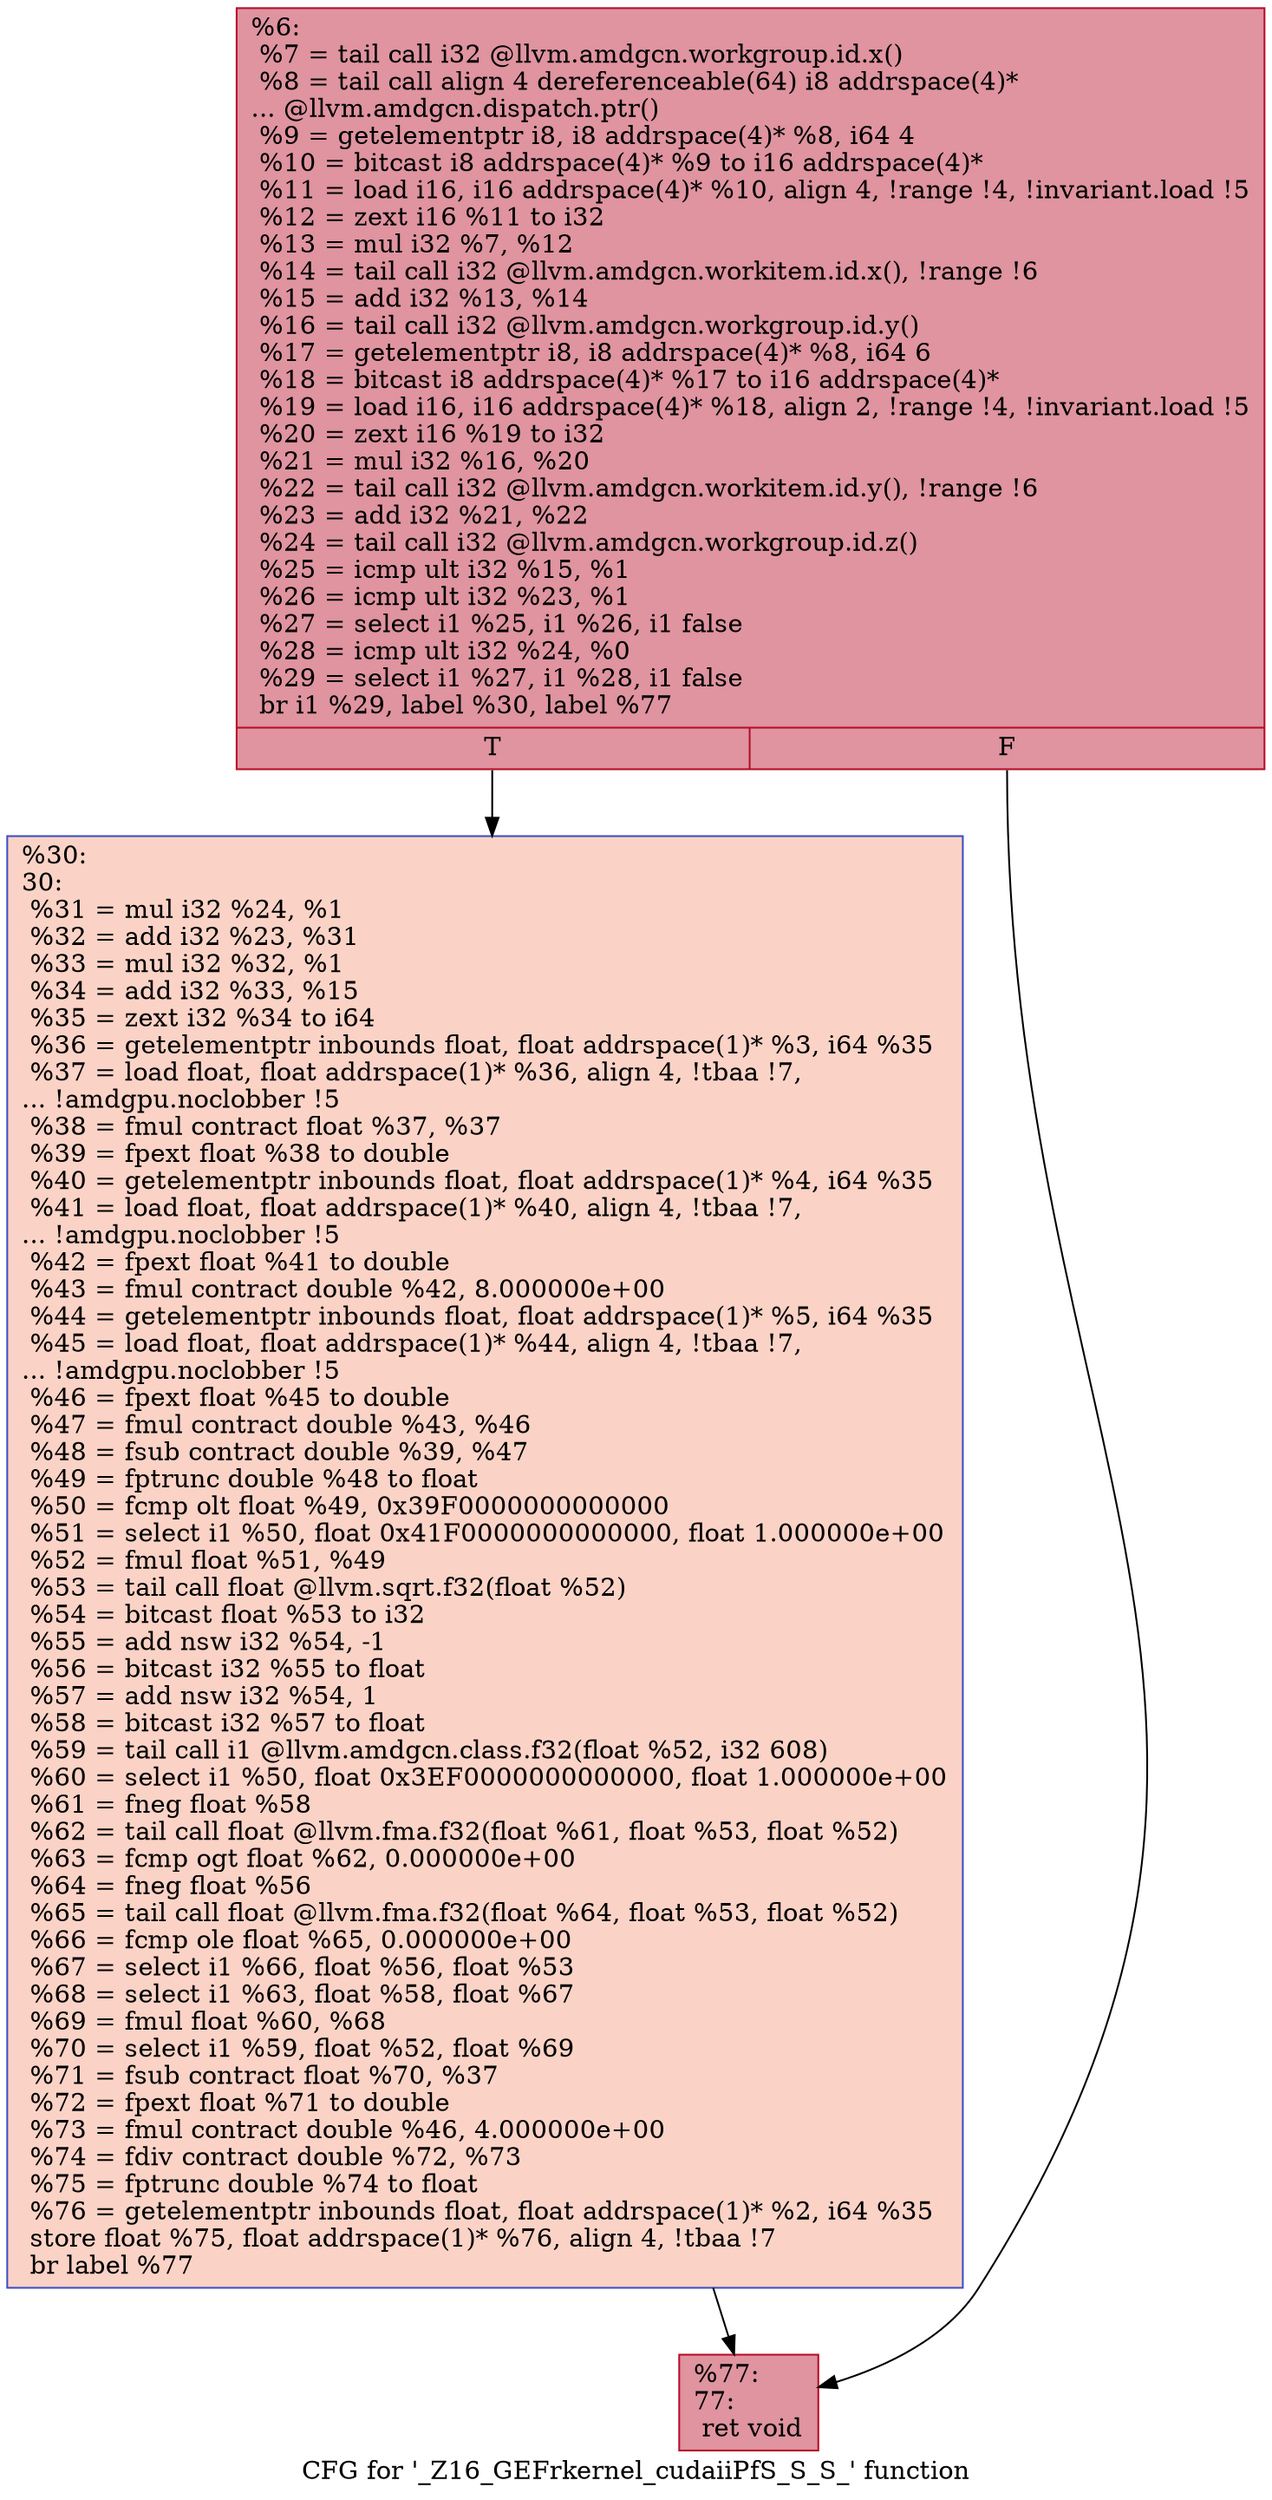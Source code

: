 digraph "CFG for '_Z16_GEFrkernel_cudaiiPfS_S_S_' function" {
	label="CFG for '_Z16_GEFrkernel_cudaiiPfS_S_S_' function";

	Node0x5888e20 [shape=record,color="#b70d28ff", style=filled, fillcolor="#b70d2870",label="{%6:\l  %7 = tail call i32 @llvm.amdgcn.workgroup.id.x()\l  %8 = tail call align 4 dereferenceable(64) i8 addrspace(4)*\l... @llvm.amdgcn.dispatch.ptr()\l  %9 = getelementptr i8, i8 addrspace(4)* %8, i64 4\l  %10 = bitcast i8 addrspace(4)* %9 to i16 addrspace(4)*\l  %11 = load i16, i16 addrspace(4)* %10, align 4, !range !4, !invariant.load !5\l  %12 = zext i16 %11 to i32\l  %13 = mul i32 %7, %12\l  %14 = tail call i32 @llvm.amdgcn.workitem.id.x(), !range !6\l  %15 = add i32 %13, %14\l  %16 = tail call i32 @llvm.amdgcn.workgroup.id.y()\l  %17 = getelementptr i8, i8 addrspace(4)* %8, i64 6\l  %18 = bitcast i8 addrspace(4)* %17 to i16 addrspace(4)*\l  %19 = load i16, i16 addrspace(4)* %18, align 2, !range !4, !invariant.load !5\l  %20 = zext i16 %19 to i32\l  %21 = mul i32 %16, %20\l  %22 = tail call i32 @llvm.amdgcn.workitem.id.y(), !range !6\l  %23 = add i32 %21, %22\l  %24 = tail call i32 @llvm.amdgcn.workgroup.id.z()\l  %25 = icmp ult i32 %15, %1\l  %26 = icmp ult i32 %23, %1\l  %27 = select i1 %25, i1 %26, i1 false\l  %28 = icmp ult i32 %24, %0\l  %29 = select i1 %27, i1 %28, i1 false\l  br i1 %29, label %30, label %77\l|{<s0>T|<s1>F}}"];
	Node0x5888e20:s0 -> Node0x588cbc0;
	Node0x5888e20:s1 -> Node0x588cc50;
	Node0x588cbc0 [shape=record,color="#3d50c3ff", style=filled, fillcolor="#f59c7d70",label="{%30:\l30:                                               \l  %31 = mul i32 %24, %1\l  %32 = add i32 %23, %31\l  %33 = mul i32 %32, %1\l  %34 = add i32 %33, %15\l  %35 = zext i32 %34 to i64\l  %36 = getelementptr inbounds float, float addrspace(1)* %3, i64 %35\l  %37 = load float, float addrspace(1)* %36, align 4, !tbaa !7,\l... !amdgpu.noclobber !5\l  %38 = fmul contract float %37, %37\l  %39 = fpext float %38 to double\l  %40 = getelementptr inbounds float, float addrspace(1)* %4, i64 %35\l  %41 = load float, float addrspace(1)* %40, align 4, !tbaa !7,\l... !amdgpu.noclobber !5\l  %42 = fpext float %41 to double\l  %43 = fmul contract double %42, 8.000000e+00\l  %44 = getelementptr inbounds float, float addrspace(1)* %5, i64 %35\l  %45 = load float, float addrspace(1)* %44, align 4, !tbaa !7,\l... !amdgpu.noclobber !5\l  %46 = fpext float %45 to double\l  %47 = fmul contract double %43, %46\l  %48 = fsub contract double %39, %47\l  %49 = fptrunc double %48 to float\l  %50 = fcmp olt float %49, 0x39F0000000000000\l  %51 = select i1 %50, float 0x41F0000000000000, float 1.000000e+00\l  %52 = fmul float %51, %49\l  %53 = tail call float @llvm.sqrt.f32(float %52)\l  %54 = bitcast float %53 to i32\l  %55 = add nsw i32 %54, -1\l  %56 = bitcast i32 %55 to float\l  %57 = add nsw i32 %54, 1\l  %58 = bitcast i32 %57 to float\l  %59 = tail call i1 @llvm.amdgcn.class.f32(float %52, i32 608)\l  %60 = select i1 %50, float 0x3EF0000000000000, float 1.000000e+00\l  %61 = fneg float %58\l  %62 = tail call float @llvm.fma.f32(float %61, float %53, float %52)\l  %63 = fcmp ogt float %62, 0.000000e+00\l  %64 = fneg float %56\l  %65 = tail call float @llvm.fma.f32(float %64, float %53, float %52)\l  %66 = fcmp ole float %65, 0.000000e+00\l  %67 = select i1 %66, float %56, float %53\l  %68 = select i1 %63, float %58, float %67\l  %69 = fmul float %60, %68\l  %70 = select i1 %59, float %52, float %69\l  %71 = fsub contract float %70, %37\l  %72 = fpext float %71 to double\l  %73 = fmul contract double %46, 4.000000e+00\l  %74 = fdiv contract double %72, %73\l  %75 = fptrunc double %74 to float\l  %76 = getelementptr inbounds float, float addrspace(1)* %2, i64 %35\l  store float %75, float addrspace(1)* %76, align 4, !tbaa !7\l  br label %77\l}"];
	Node0x588cbc0 -> Node0x588cc50;
	Node0x588cc50 [shape=record,color="#b70d28ff", style=filled, fillcolor="#b70d2870",label="{%77:\l77:                                               \l  ret void\l}"];
}
